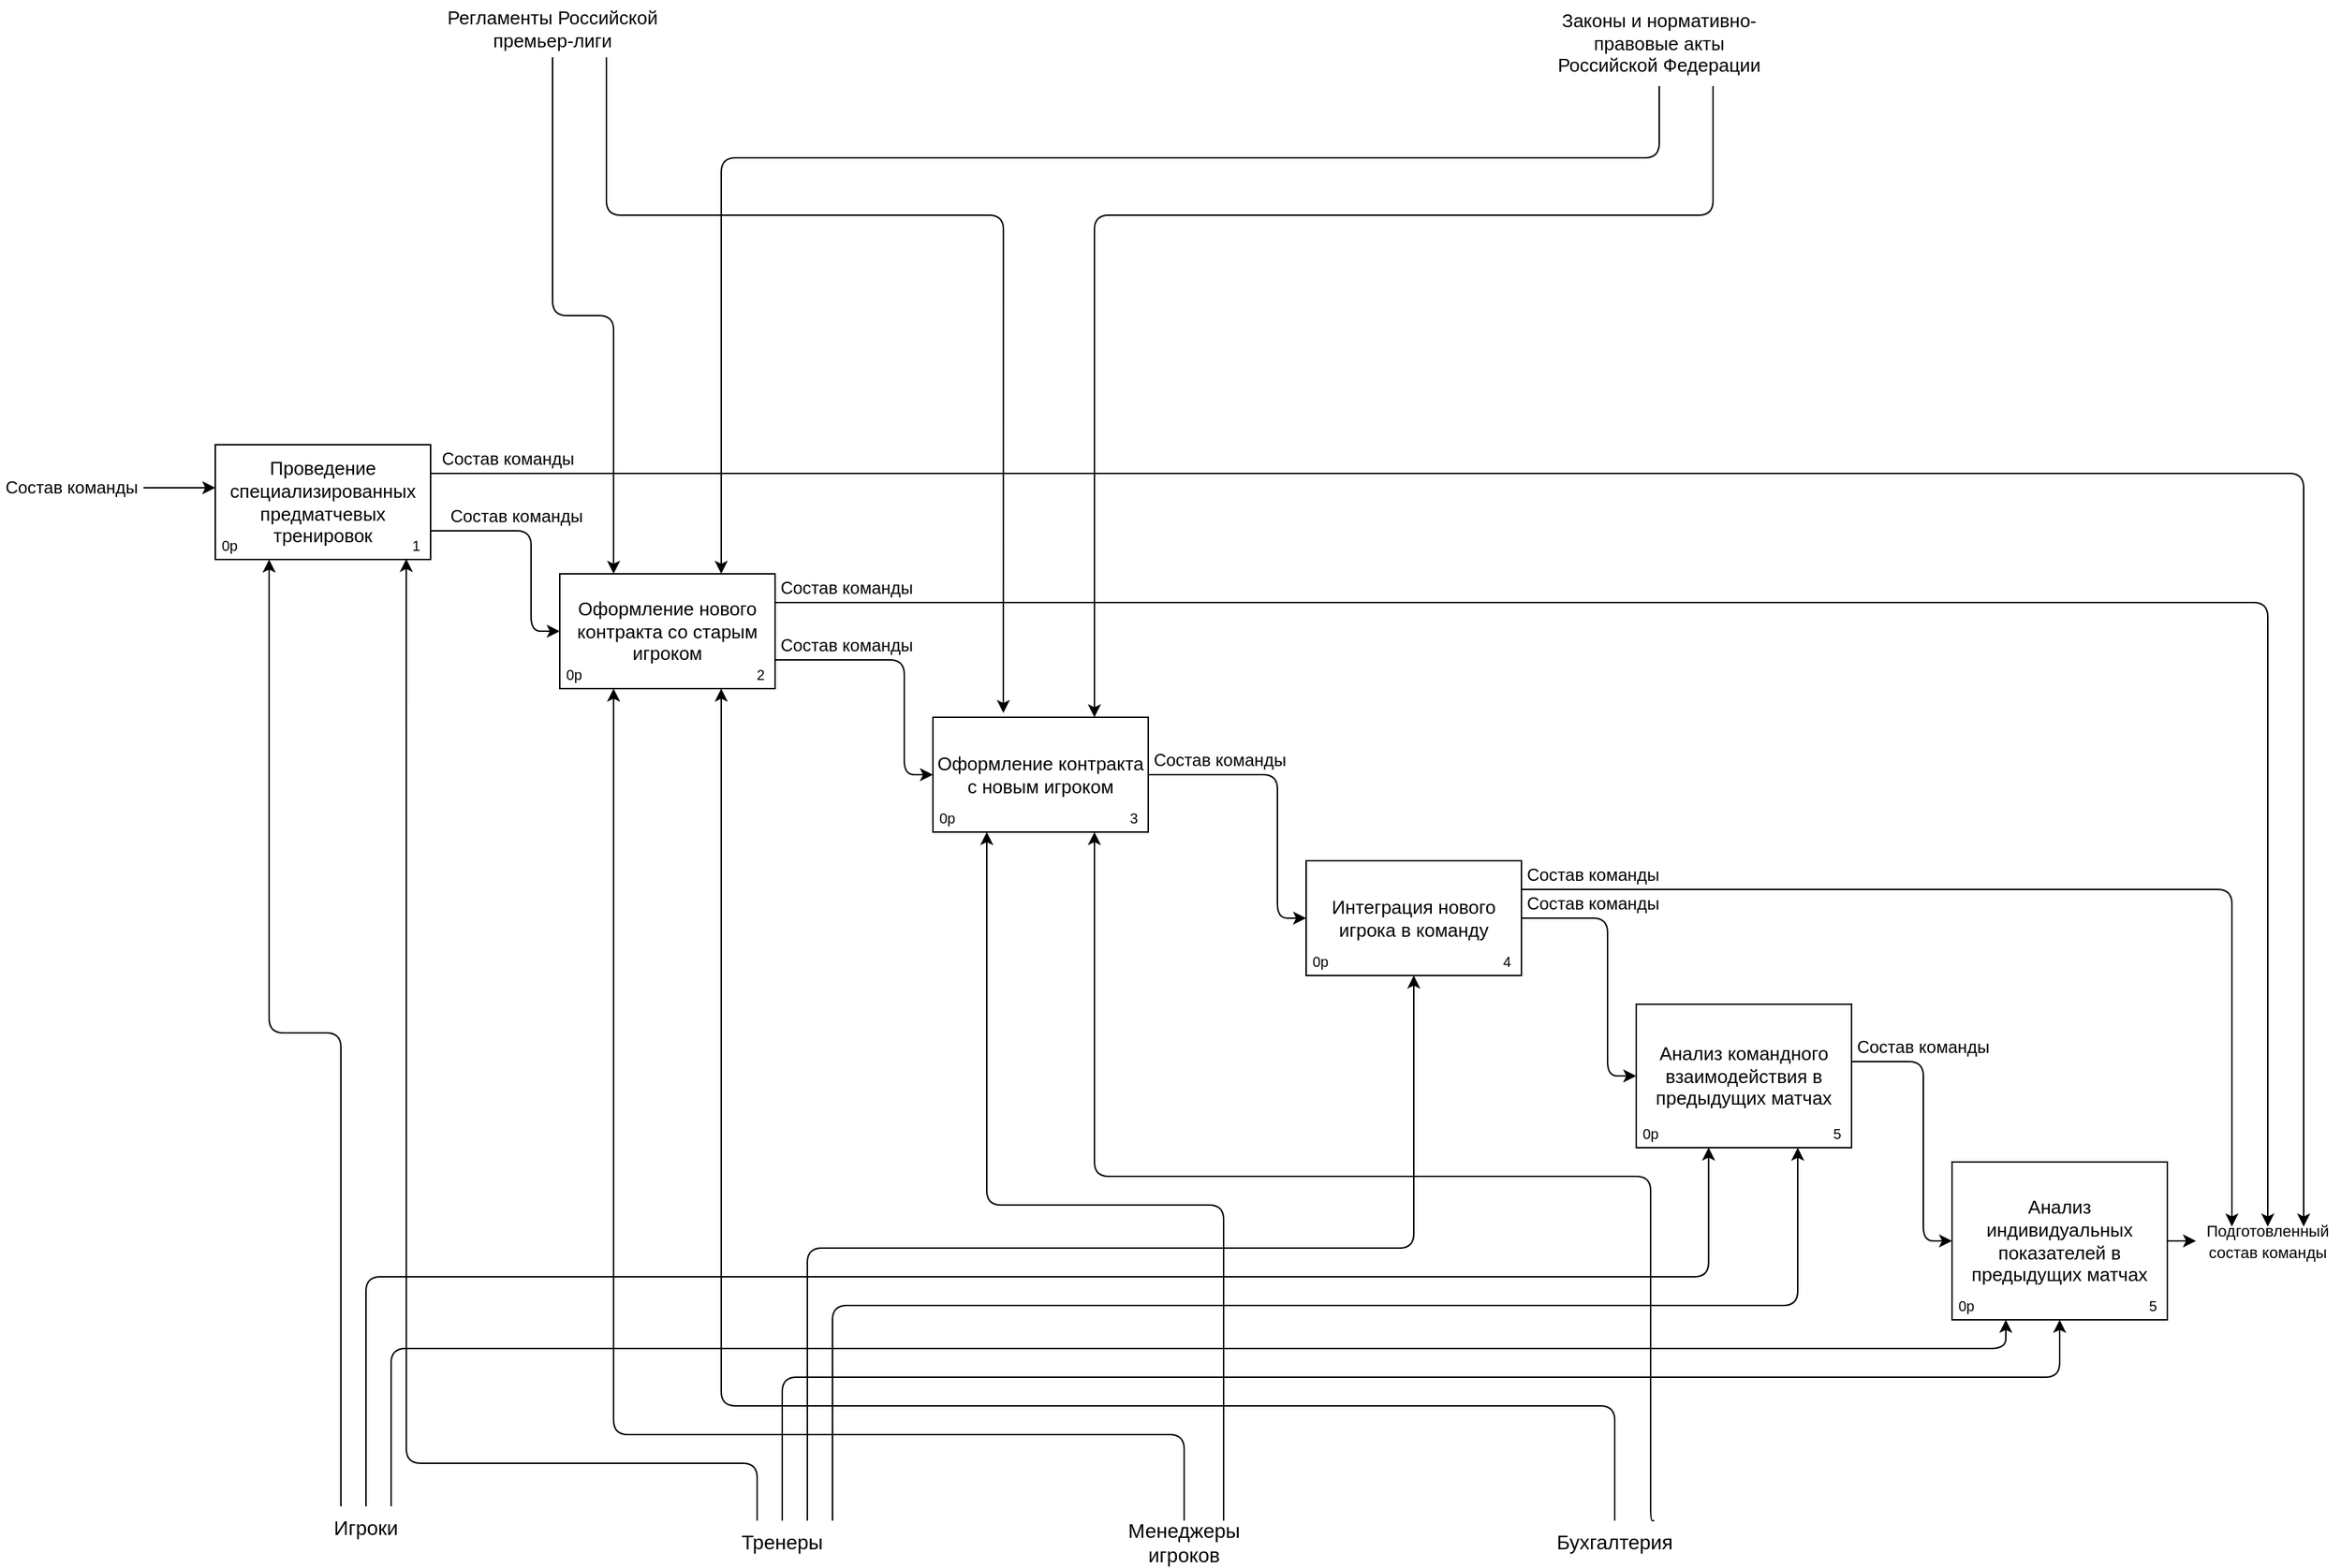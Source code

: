 <mxfile version="13.9.9" type="device"><diagram id="XENR8XafcK0beuZSjxiZ" name="Страница 1"><mxGraphModel dx="1038" dy="607" grid="1" gridSize="10" guides="1" tooltips="1" connect="1" arrows="1" fold="1" page="1" pageScale="1" pageWidth="827" pageHeight="1169" math="0" shadow="0"><root><mxCell id="0"/><mxCell id="1" parent="0"/><mxCell id="cZSZbWOfp4V_kUGZLe3U-46" style="edgeStyle=orthogonalEdgeStyle;rounded=1;orthogonalLoop=1;jettySize=auto;html=1;entryX=0;entryY=0.5;entryDx=0;entryDy=0;exitX=1;exitY=0.75;exitDx=0;exitDy=0;" edge="1" parent="1" source="cZSZbWOfp4V_kUGZLe3U-1" target="cZSZbWOfp4V_kUGZLe3U-7"><mxGeometry relative="1" as="geometry"><Array as="points"><mxPoint x="380" y="380"/><mxPoint x="380" y="450"/></Array></mxGeometry></mxCell><mxCell id="cZSZbWOfp4V_kUGZLe3U-53" style="edgeStyle=orthogonalEdgeStyle;rounded=1;orthogonalLoop=1;jettySize=auto;html=1;entryX=0.75;entryY=0;entryDx=0;entryDy=0;exitX=1;exitY=0.25;exitDx=0;exitDy=0;" edge="1" parent="1" source="cZSZbWOfp4V_kUGZLe3U-1" target="cZSZbWOfp4V_kUGZLe3U-22"><mxGeometry relative="1" as="geometry"/></mxCell><mxCell id="cZSZbWOfp4V_kUGZLe3U-1" value="&lt;font style=&quot;font-size: 13px&quot;&gt;Проведение специализированных предматчевых тренировок&lt;/font&gt;" style="rounded=0;whiteSpace=wrap;html=1;" vertex="1" parent="1"><mxGeometry x="160" y="320" width="150" height="80" as="geometry"/></mxCell><mxCell id="cZSZbWOfp4V_kUGZLe3U-48" style="edgeStyle=orthogonalEdgeStyle;rounded=1;orthogonalLoop=1;jettySize=auto;html=1;entryX=0;entryY=0.5;entryDx=0;entryDy=0;" edge="1" parent="1" source="cZSZbWOfp4V_kUGZLe3U-4" target="cZSZbWOfp4V_kUGZLe3U-16"><mxGeometry relative="1" as="geometry"><Array as="points"><mxPoint x="900" y="550"/><mxPoint x="900" y="650"/></Array></mxGeometry></mxCell><mxCell id="cZSZbWOfp4V_kUGZLe3U-4" value="&lt;font style=&quot;font-size: 13px&quot;&gt;Оформление контракта с новым игроком&lt;/font&gt;" style="rounded=0;whiteSpace=wrap;html=1;" vertex="1" parent="1"><mxGeometry x="660" y="510" width="150" height="80" as="geometry"/></mxCell><mxCell id="cZSZbWOfp4V_kUGZLe3U-47" style="edgeStyle=orthogonalEdgeStyle;rounded=1;orthogonalLoop=1;jettySize=auto;html=1;entryX=0;entryY=0.5;entryDx=0;entryDy=0;exitX=1;exitY=0.75;exitDx=0;exitDy=0;" edge="1" parent="1" source="cZSZbWOfp4V_kUGZLe3U-7" target="cZSZbWOfp4V_kUGZLe3U-4"><mxGeometry relative="1" as="geometry"><Array as="points"><mxPoint x="640" y="470"/><mxPoint x="640" y="550"/></Array></mxGeometry></mxCell><mxCell id="cZSZbWOfp4V_kUGZLe3U-54" style="edgeStyle=orthogonalEdgeStyle;rounded=1;orthogonalLoop=1;jettySize=auto;html=1;entryX=0.5;entryY=0;entryDx=0;entryDy=0;exitX=1;exitY=0.25;exitDx=0;exitDy=0;" edge="1" parent="1" source="cZSZbWOfp4V_kUGZLe3U-7" target="cZSZbWOfp4V_kUGZLe3U-22"><mxGeometry relative="1" as="geometry"/></mxCell><mxCell id="cZSZbWOfp4V_kUGZLe3U-7" value="&lt;font style=&quot;font-size: 13px&quot;&gt;Оформление нового контракта со старым игроком&lt;/font&gt;" style="rounded=0;whiteSpace=wrap;html=1;" vertex="1" parent="1"><mxGeometry x="400" y="410" width="150" height="80" as="geometry"/></mxCell><mxCell id="cZSZbWOfp4V_kUGZLe3U-45" style="edgeStyle=orthogonalEdgeStyle;rounded=1;orthogonalLoop=1;jettySize=auto;html=1;" edge="1" parent="1" source="cZSZbWOfp4V_kUGZLe3U-12"><mxGeometry relative="1" as="geometry"><mxPoint x="160" y="350" as="targetPoint"/></mxGeometry></mxCell><mxCell id="cZSZbWOfp4V_kUGZLe3U-12" value="Состав команды" style="text;html=1;strokeColor=none;fillColor=none;align=center;verticalAlign=middle;whiteSpace=wrap;rounded=0;" vertex="1" parent="1"><mxGeometry x="10" y="340" width="100" height="20" as="geometry"/></mxCell><mxCell id="cZSZbWOfp4V_kUGZLe3U-55" style="edgeStyle=orthogonalEdgeStyle;rounded=1;orthogonalLoop=1;jettySize=auto;html=1;entryX=0.25;entryY=0;entryDx=0;entryDy=0;exitX=1;exitY=0.25;exitDx=0;exitDy=0;" edge="1" parent="1" source="cZSZbWOfp4V_kUGZLe3U-16" target="cZSZbWOfp4V_kUGZLe3U-22"><mxGeometry relative="1" as="geometry"/></mxCell><mxCell id="cZSZbWOfp4V_kUGZLe3U-56" style="edgeStyle=orthogonalEdgeStyle;rounded=1;orthogonalLoop=1;jettySize=auto;html=1;entryX=0;entryY=0.5;entryDx=0;entryDy=0;" edge="1" parent="1" source="cZSZbWOfp4V_kUGZLe3U-16" target="cZSZbWOfp4V_kUGZLe3U-18"><mxGeometry relative="1" as="geometry"><Array as="points"><mxPoint x="1130" y="650"/><mxPoint x="1130" y="760"/></Array></mxGeometry></mxCell><mxCell id="cZSZbWOfp4V_kUGZLe3U-16" value="&lt;font style=&quot;font-size: 13px&quot;&gt;Интеграция нового игрока в команду&lt;/font&gt;" style="rounded=0;whiteSpace=wrap;html=1;" vertex="1" parent="1"><mxGeometry x="920" y="610" width="150" height="80" as="geometry"/></mxCell><mxCell id="cZSZbWOfp4V_kUGZLe3U-51" style="edgeStyle=orthogonalEdgeStyle;rounded=1;orthogonalLoop=1;jettySize=auto;html=1;entryX=0;entryY=0.5;entryDx=0;entryDy=0;" edge="1" parent="1" source="cZSZbWOfp4V_kUGZLe3U-18" target="cZSZbWOfp4V_kUGZLe3U-19"><mxGeometry relative="1" as="geometry"><Array as="points"><mxPoint x="1350" y="750"/><mxPoint x="1350" y="875"/></Array></mxGeometry></mxCell><mxCell id="cZSZbWOfp4V_kUGZLe3U-18" value="&lt;font style=&quot;font-size: 13px&quot;&gt;Анализ командного взаимодействия в предыдущих матчах&lt;/font&gt;" style="rounded=0;whiteSpace=wrap;html=1;" vertex="1" parent="1"><mxGeometry x="1150" y="710" width="150" height="100" as="geometry"/></mxCell><mxCell id="cZSZbWOfp4V_kUGZLe3U-57" style="edgeStyle=orthogonalEdgeStyle;rounded=1;orthogonalLoop=1;jettySize=auto;html=1;entryX=0;entryY=0.5;entryDx=0;entryDy=0;" edge="1" parent="1" source="cZSZbWOfp4V_kUGZLe3U-19" target="cZSZbWOfp4V_kUGZLe3U-22"><mxGeometry relative="1" as="geometry"/></mxCell><mxCell id="cZSZbWOfp4V_kUGZLe3U-19" value="&lt;font style=&quot;font-size: 13px&quot;&gt;Анализ индивидуальных показателей в предыдущих матчах&lt;/font&gt;" style="rounded=0;whiteSpace=wrap;html=1;" vertex="1" parent="1"><mxGeometry x="1370" y="820" width="150" height="110" as="geometry"/></mxCell><mxCell id="cZSZbWOfp4V_kUGZLe3U-22" value="&lt;font style=&quot;font-size: 11px&quot;&gt;Подготовленный состав команды&lt;/font&gt;" style="text;html=1;strokeColor=none;fillColor=none;align=center;verticalAlign=middle;whiteSpace=wrap;rounded=0;" vertex="1" parent="1"><mxGeometry x="1540" y="865" width="100" height="20" as="geometry"/></mxCell><mxCell id="cZSZbWOfp4V_kUGZLe3U-72" style="edgeStyle=orthogonalEdgeStyle;rounded=1;orthogonalLoop=1;jettySize=auto;html=1;entryX=0.25;entryY=0;entryDx=0;entryDy=0;" edge="1" parent="1" source="cZSZbWOfp4V_kUGZLe3U-27" target="cZSZbWOfp4V_kUGZLe3U-7"><mxGeometry relative="1" as="geometry"/></mxCell><mxCell id="cZSZbWOfp4V_kUGZLe3U-77" style="edgeStyle=orthogonalEdgeStyle;rounded=1;orthogonalLoop=1;jettySize=auto;html=1;entryX=0.327;entryY=-0.037;entryDx=0;entryDy=0;entryPerimeter=0;exitX=0.75;exitY=1;exitDx=0;exitDy=0;" edge="1" parent="1" source="cZSZbWOfp4V_kUGZLe3U-27" target="cZSZbWOfp4V_kUGZLe3U-4"><mxGeometry relative="1" as="geometry"><Array as="points"><mxPoint x="433" y="160"/><mxPoint x="709" y="160"/></Array></mxGeometry></mxCell><mxCell id="cZSZbWOfp4V_kUGZLe3U-27" value="&lt;font style=&quot;font-size: 13px&quot;&gt;Регламенты Российской премьер-лиги&lt;/font&gt;" style="text;html=1;strokeColor=none;fillColor=none;align=center;verticalAlign=middle;whiteSpace=wrap;rounded=0;" vertex="1" parent="1"><mxGeometry x="320" y="10" width="150" height="40" as="geometry"/></mxCell><mxCell id="cZSZbWOfp4V_kUGZLe3U-73" style="edgeStyle=orthogonalEdgeStyle;rounded=1;orthogonalLoop=1;jettySize=auto;html=1;entryX=0.75;entryY=0;entryDx=0;entryDy=0;" edge="1" parent="1" source="cZSZbWOfp4V_kUGZLe3U-28" target="cZSZbWOfp4V_kUGZLe3U-7"><mxGeometry relative="1" as="geometry"><Array as="points"><mxPoint x="1166" y="120"/><mxPoint x="513" y="120"/></Array></mxGeometry></mxCell><mxCell id="cZSZbWOfp4V_kUGZLe3U-78" style="edgeStyle=orthogonalEdgeStyle;rounded=1;orthogonalLoop=1;jettySize=auto;html=1;entryX=0.75;entryY=0;entryDx=0;entryDy=0;exitX=0.75;exitY=1;exitDx=0;exitDy=0;" edge="1" parent="1" source="cZSZbWOfp4V_kUGZLe3U-28" target="cZSZbWOfp4V_kUGZLe3U-4"><mxGeometry relative="1" as="geometry"><Array as="points"><mxPoint x="1204" y="160"/><mxPoint x="773" y="160"/></Array></mxGeometry></mxCell><mxCell id="cZSZbWOfp4V_kUGZLe3U-28" value="&lt;font style=&quot;font-size: 13px&quot;&gt;Законы и нормативно-правовые акты Российской Федерации&lt;/font&gt;" style="text;html=1;strokeColor=none;fillColor=none;align=center;verticalAlign=middle;whiteSpace=wrap;rounded=0;" vertex="1" parent="1"><mxGeometry x="1091" y="10" width="150" height="60" as="geometry"/></mxCell><mxCell id="cZSZbWOfp4V_kUGZLe3U-68" style="edgeStyle=orthogonalEdgeStyle;rounded=1;orthogonalLoop=1;jettySize=auto;html=1;entryX=0.25;entryY=1;entryDx=0;entryDy=0;exitX=0.25;exitY=0;exitDx=0;exitDy=0;" edge="1" parent="1" source="cZSZbWOfp4V_kUGZLe3U-33" target="cZSZbWOfp4V_kUGZLe3U-1"><mxGeometry relative="1" as="geometry"><Array as="points"><mxPoint x="248" y="730"/><mxPoint x="198" y="730"/></Array></mxGeometry></mxCell><mxCell id="cZSZbWOfp4V_kUGZLe3U-81" style="edgeStyle=orthogonalEdgeStyle;rounded=1;orthogonalLoop=1;jettySize=auto;html=1;entryX=0.336;entryY=0.999;entryDx=0;entryDy=0;entryPerimeter=0;" edge="1" parent="1" source="cZSZbWOfp4V_kUGZLe3U-33" target="cZSZbWOfp4V_kUGZLe3U-18"><mxGeometry relative="1" as="geometry"><Array as="points"><mxPoint x="265" y="900"/><mxPoint x="1200" y="900"/></Array></mxGeometry></mxCell><mxCell id="cZSZbWOfp4V_kUGZLe3U-83" style="edgeStyle=orthogonalEdgeStyle;rounded=1;orthogonalLoop=1;jettySize=auto;html=1;entryX=0.25;entryY=1;entryDx=0;entryDy=0;exitX=0.75;exitY=0;exitDx=0;exitDy=0;" edge="1" parent="1" source="cZSZbWOfp4V_kUGZLe3U-33" target="cZSZbWOfp4V_kUGZLe3U-19"><mxGeometry relative="1" as="geometry"><Array as="points"><mxPoint x="283" y="950"/><mxPoint x="1408" y="950"/></Array></mxGeometry></mxCell><mxCell id="cZSZbWOfp4V_kUGZLe3U-33" value="&lt;font style=&quot;font-size: 14px&quot;&gt;Игроки&lt;/font&gt;" style="text;html=1;strokeColor=none;fillColor=none;align=center;verticalAlign=middle;whiteSpace=wrap;rounded=0;" vertex="1" parent="1"><mxGeometry x="230" y="1060" width="70" height="30" as="geometry"/></mxCell><mxCell id="cZSZbWOfp4V_kUGZLe3U-69" style="edgeStyle=orthogonalEdgeStyle;rounded=1;orthogonalLoop=1;jettySize=auto;html=1;entryX=0.887;entryY=0.995;entryDx=0;entryDy=0;entryPerimeter=0;exitX=0.25;exitY=0;exitDx=0;exitDy=0;" edge="1" parent="1" source="cZSZbWOfp4V_kUGZLe3U-34" target="cZSZbWOfp4V_kUGZLe3U-1"><mxGeometry relative="1" as="geometry"><Array as="points"><mxPoint x="538" y="1030"/><mxPoint x="293" y="1030"/></Array></mxGeometry></mxCell><mxCell id="cZSZbWOfp4V_kUGZLe3U-76" style="edgeStyle=orthogonalEdgeStyle;rounded=1;orthogonalLoop=1;jettySize=auto;html=1;exitX=0.75;exitY=0;exitDx=0;exitDy=0;" edge="1" parent="1" source="cZSZbWOfp4V_kUGZLe3U-34" target="cZSZbWOfp4V_kUGZLe3U-16"><mxGeometry relative="1" as="geometry"><Array as="points"><mxPoint x="573" y="880"/><mxPoint x="995" y="880"/></Array></mxGeometry></mxCell><mxCell id="cZSZbWOfp4V_kUGZLe3U-80" style="edgeStyle=orthogonalEdgeStyle;rounded=1;orthogonalLoop=1;jettySize=auto;html=1;entryX=0.75;entryY=1;entryDx=0;entryDy=0;exitX=1;exitY=0;exitDx=0;exitDy=0;" edge="1" parent="1" source="cZSZbWOfp4V_kUGZLe3U-34" target="cZSZbWOfp4V_kUGZLe3U-18"><mxGeometry relative="1" as="geometry"><Array as="points"><mxPoint x="590" y="920"/><mxPoint x="1263" y="920"/></Array></mxGeometry></mxCell><mxCell id="cZSZbWOfp4V_kUGZLe3U-82" style="edgeStyle=orthogonalEdgeStyle;rounded=1;orthogonalLoop=1;jettySize=auto;html=1;entryX=0.5;entryY=1;entryDx=0;entryDy=0;" edge="1" parent="1" source="cZSZbWOfp4V_kUGZLe3U-34" target="cZSZbWOfp4V_kUGZLe3U-19"><mxGeometry relative="1" as="geometry"><Array as="points"><mxPoint x="555" y="970"/><mxPoint x="1445" y="970"/></Array></mxGeometry></mxCell><mxCell id="cZSZbWOfp4V_kUGZLe3U-34" value="&lt;font style=&quot;font-size: 14px&quot;&gt;Тренеры&lt;/font&gt;" style="text;html=1;strokeColor=none;fillColor=none;align=center;verticalAlign=middle;whiteSpace=wrap;rounded=0;" vertex="1" parent="1"><mxGeometry x="520" y="1070" width="70" height="30" as="geometry"/></mxCell><mxCell id="cZSZbWOfp4V_kUGZLe3U-70" style="edgeStyle=orthogonalEdgeStyle;rounded=1;orthogonalLoop=1;jettySize=auto;html=1;entryX=0.25;entryY=1;entryDx=0;entryDy=0;" edge="1" parent="1" source="cZSZbWOfp4V_kUGZLe3U-35" target="cZSZbWOfp4V_kUGZLe3U-7"><mxGeometry relative="1" as="geometry"><Array as="points"><mxPoint x="835" y="1010"/><mxPoint x="438" y="1010"/></Array></mxGeometry></mxCell><mxCell id="cZSZbWOfp4V_kUGZLe3U-74" style="edgeStyle=orthogonalEdgeStyle;rounded=1;orthogonalLoop=1;jettySize=auto;html=1;entryX=0.25;entryY=1;entryDx=0;entryDy=0;exitX=0.75;exitY=0;exitDx=0;exitDy=0;" edge="1" parent="1" source="cZSZbWOfp4V_kUGZLe3U-35" target="cZSZbWOfp4V_kUGZLe3U-4"><mxGeometry relative="1" as="geometry"><Array as="points"><mxPoint x="863" y="850"/><mxPoint x="698" y="850"/></Array></mxGeometry></mxCell><mxCell id="cZSZbWOfp4V_kUGZLe3U-35" value="&lt;font style=&quot;font-size: 14px&quot;&gt;Менеджеры игроков&lt;/font&gt;" style="text;html=1;strokeColor=none;fillColor=none;align=center;verticalAlign=middle;whiteSpace=wrap;rounded=0;" vertex="1" parent="1"><mxGeometry x="780" y="1070" width="110" height="30" as="geometry"/></mxCell><mxCell id="cZSZbWOfp4V_kUGZLe3U-71" style="edgeStyle=orthogonalEdgeStyle;rounded=1;orthogonalLoop=1;jettySize=auto;html=1;entryX=0.75;entryY=1;entryDx=0;entryDy=0;" edge="1" parent="1" source="cZSZbWOfp4V_kUGZLe3U-36" target="cZSZbWOfp4V_kUGZLe3U-7"><mxGeometry relative="1" as="geometry"><Array as="points"><mxPoint x="1135" y="990"/><mxPoint x="513" y="990"/></Array></mxGeometry></mxCell><mxCell id="cZSZbWOfp4V_kUGZLe3U-75" style="edgeStyle=orthogonalEdgeStyle;rounded=1;orthogonalLoop=1;jettySize=auto;html=1;entryX=0.75;entryY=1;entryDx=0;entryDy=0;exitX=0.75;exitY=0;exitDx=0;exitDy=0;" edge="1" parent="1" source="cZSZbWOfp4V_kUGZLe3U-36" target="cZSZbWOfp4V_kUGZLe3U-4"><mxGeometry relative="1" as="geometry"><Array as="points"><mxPoint x="1160" y="1070"/><mxPoint x="1160" y="830"/><mxPoint x="773" y="830"/></Array></mxGeometry></mxCell><mxCell id="cZSZbWOfp4V_kUGZLe3U-36" value="&lt;font style=&quot;font-size: 14px&quot;&gt;Бухгалтерия&lt;/font&gt;" style="text;html=1;strokeColor=none;fillColor=none;align=center;verticalAlign=middle;whiteSpace=wrap;rounded=0;" vertex="1" parent="1"><mxGeometry x="1080" y="1070" width="110" height="30" as="geometry"/></mxCell><mxCell id="cZSZbWOfp4V_kUGZLe3U-58" value="Состав команды" style="text;html=1;strokeColor=none;fillColor=none;align=center;verticalAlign=middle;whiteSpace=wrap;rounded=0;" vertex="1" parent="1"><mxGeometry x="314" y="320" width="100" height="20" as="geometry"/></mxCell><mxCell id="cZSZbWOfp4V_kUGZLe3U-59" value="Состав команды" style="text;html=1;strokeColor=none;fillColor=none;align=center;verticalAlign=middle;whiteSpace=wrap;rounded=0;" vertex="1" parent="1"><mxGeometry x="320" y="360" width="100" height="20" as="geometry"/></mxCell><mxCell id="cZSZbWOfp4V_kUGZLe3U-60" value="Состав команды" style="text;html=1;strokeColor=none;fillColor=none;align=center;verticalAlign=middle;whiteSpace=wrap;rounded=0;" vertex="1" parent="1"><mxGeometry x="550" y="410" width="100" height="20" as="geometry"/></mxCell><mxCell id="cZSZbWOfp4V_kUGZLe3U-61" value="Состав команды" style="text;html=1;strokeColor=none;fillColor=none;align=center;verticalAlign=middle;whiteSpace=wrap;rounded=0;" vertex="1" parent="1"><mxGeometry x="550" y="450" width="100" height="20" as="geometry"/></mxCell><mxCell id="cZSZbWOfp4V_kUGZLe3U-62" value="Состав команды" style="text;html=1;strokeColor=none;fillColor=none;align=center;verticalAlign=middle;whiteSpace=wrap;rounded=0;" vertex="1" parent="1"><mxGeometry x="810" y="530" width="100" height="20" as="geometry"/></mxCell><mxCell id="cZSZbWOfp4V_kUGZLe3U-63" value="Состав команды" style="text;html=1;strokeColor=none;fillColor=none;align=center;verticalAlign=middle;whiteSpace=wrap;rounded=0;" vertex="1" parent="1"><mxGeometry x="1070" y="610" width="100" height="20" as="geometry"/></mxCell><mxCell id="cZSZbWOfp4V_kUGZLe3U-64" value="Состав команды" style="text;html=1;strokeColor=none;fillColor=none;align=center;verticalAlign=middle;whiteSpace=wrap;rounded=0;" vertex="1" parent="1"><mxGeometry x="1070" y="630" width="100" height="20" as="geometry"/></mxCell><mxCell id="cZSZbWOfp4V_kUGZLe3U-65" value="Состав команды" style="text;html=1;strokeColor=none;fillColor=none;align=center;verticalAlign=middle;whiteSpace=wrap;rounded=0;" vertex="1" parent="1"><mxGeometry x="1300" y="730" width="100" height="20" as="geometry"/></mxCell><mxCell id="cZSZbWOfp4V_kUGZLe3U-84" value="&lt;font style=&quot;font-size: 10px&quot;&gt;0р&lt;/font&gt;" style="text;html=1;strokeColor=none;fillColor=none;align=center;verticalAlign=middle;whiteSpace=wrap;rounded=0;" vertex="1" parent="1"><mxGeometry x="160" y="380" width="20" height="20" as="geometry"/></mxCell><mxCell id="cZSZbWOfp4V_kUGZLe3U-85" value="&lt;font style=&quot;font-size: 10px&quot;&gt;0р&lt;/font&gt;" style="text;html=1;strokeColor=none;fillColor=none;align=center;verticalAlign=middle;whiteSpace=wrap;rounded=0;" vertex="1" parent="1"><mxGeometry x="400" y="470" width="20" height="20" as="geometry"/></mxCell><mxCell id="cZSZbWOfp4V_kUGZLe3U-86" value="&lt;font style=&quot;font-size: 10px&quot;&gt;0р&lt;/font&gt;" style="text;html=1;strokeColor=none;fillColor=none;align=center;verticalAlign=middle;whiteSpace=wrap;rounded=0;" vertex="1" parent="1"><mxGeometry x="660" y="570" width="20" height="20" as="geometry"/></mxCell><mxCell id="cZSZbWOfp4V_kUGZLe3U-87" value="&lt;font style=&quot;font-size: 10px&quot;&gt;0р&lt;/font&gt;" style="text;html=1;strokeColor=none;fillColor=none;align=center;verticalAlign=middle;whiteSpace=wrap;rounded=0;" vertex="1" parent="1"><mxGeometry x="920" y="670" width="20" height="20" as="geometry"/></mxCell><mxCell id="cZSZbWOfp4V_kUGZLe3U-88" value="&lt;font style=&quot;font-size: 10px&quot;&gt;0р&lt;/font&gt;" style="text;html=1;strokeColor=none;fillColor=none;align=center;verticalAlign=middle;whiteSpace=wrap;rounded=0;" vertex="1" parent="1"><mxGeometry x="1150" y="790" width="20" height="20" as="geometry"/></mxCell><mxCell id="cZSZbWOfp4V_kUGZLe3U-89" value="&lt;font style=&quot;font-size: 10px&quot;&gt;0р&lt;/font&gt;" style="text;html=1;strokeColor=none;fillColor=none;align=center;verticalAlign=middle;whiteSpace=wrap;rounded=0;" vertex="1" parent="1"><mxGeometry x="1370" y="910" width="20" height="20" as="geometry"/></mxCell><mxCell id="cZSZbWOfp4V_kUGZLe3U-90" value="&lt;font style=&quot;font-size: 10px&quot;&gt;1&lt;/font&gt;" style="text;html=1;strokeColor=none;fillColor=none;align=center;verticalAlign=middle;whiteSpace=wrap;rounded=0;" vertex="1" parent="1"><mxGeometry x="290" y="380" width="20" height="20" as="geometry"/></mxCell><mxCell id="cZSZbWOfp4V_kUGZLe3U-91" value="&lt;font style=&quot;font-size: 10px&quot;&gt;2&lt;/font&gt;" style="text;html=1;strokeColor=none;fillColor=none;align=center;verticalAlign=middle;whiteSpace=wrap;rounded=0;" vertex="1" parent="1"><mxGeometry x="530" y="470" width="20" height="20" as="geometry"/></mxCell><mxCell id="cZSZbWOfp4V_kUGZLe3U-92" value="&lt;font style=&quot;font-size: 10px&quot;&gt;3&lt;/font&gt;" style="text;html=1;strokeColor=none;fillColor=none;align=center;verticalAlign=middle;whiteSpace=wrap;rounded=0;" vertex="1" parent="1"><mxGeometry x="790" y="570" width="20" height="20" as="geometry"/></mxCell><mxCell id="cZSZbWOfp4V_kUGZLe3U-93" value="&lt;font style=&quot;font-size: 10px&quot;&gt;4&lt;/font&gt;" style="text;html=1;strokeColor=none;fillColor=none;align=center;verticalAlign=middle;whiteSpace=wrap;rounded=0;" vertex="1" parent="1"><mxGeometry x="1050" y="670" width="20" height="20" as="geometry"/></mxCell><mxCell id="cZSZbWOfp4V_kUGZLe3U-94" value="&lt;font style=&quot;font-size: 10px&quot;&gt;5&lt;/font&gt;" style="text;html=1;strokeColor=none;fillColor=none;align=center;verticalAlign=middle;whiteSpace=wrap;rounded=0;" vertex="1" parent="1"><mxGeometry x="1280" y="790" width="20" height="20" as="geometry"/></mxCell><mxCell id="cZSZbWOfp4V_kUGZLe3U-95" value="&lt;font style=&quot;font-size: 10px&quot;&gt;5&lt;/font&gt;" style="text;html=1;strokeColor=none;fillColor=none;align=center;verticalAlign=middle;whiteSpace=wrap;rounded=0;" vertex="1" parent="1"><mxGeometry x="1500" y="910" width="20" height="20" as="geometry"/></mxCell></root></mxGraphModel></diagram></mxfile>